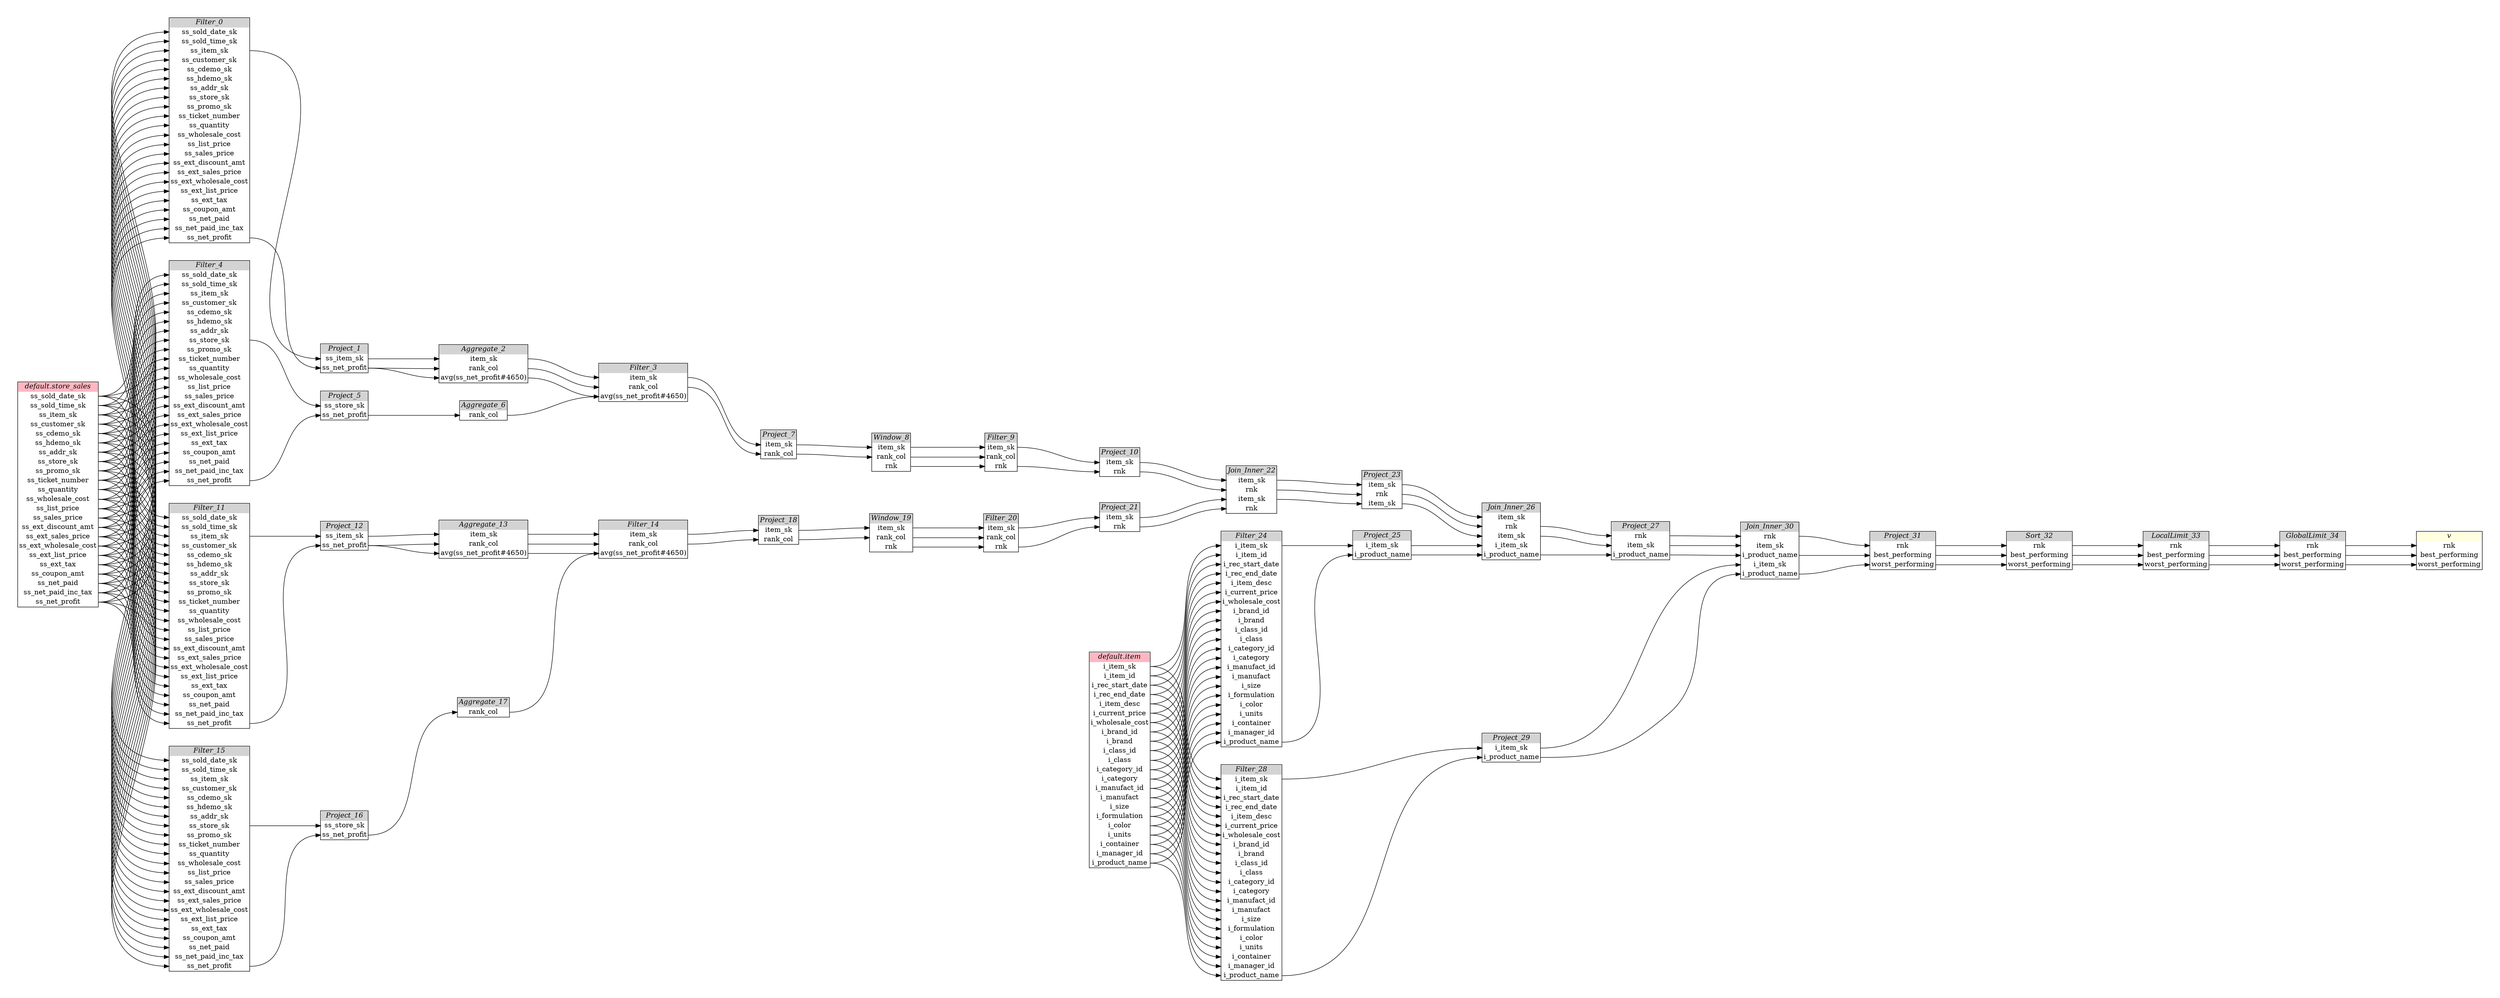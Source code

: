 // Automatically generated by TPCDSFlowTestSuite


digraph {
  graph [pad="0.5", nodesep="0.5", ranksep="2", fontname="Helvetica"];
  node [shape=plain]
  rankdir=LR;

  
"Aggregate_13" [label=<
<table border="1" cellborder="0" cellspacing="0">
  <tr><td bgcolor="lightgray" port="nodeName"><i>Aggregate_13</i></td></tr>
  <tr><td port="0">item_sk</td></tr>
<tr><td port="1">rank_col</td></tr>
<tr><td port="2">avg(ss_net_profit#4650)</td></tr>
</table>>];
     

"Aggregate_17" [label=<
<table border="1" cellborder="0" cellspacing="0">
  <tr><td bgcolor="lightgray" port="nodeName"><i>Aggregate_17</i></td></tr>
  <tr><td port="0">rank_col</td></tr>
</table>>];
     

"Aggregate_2" [label=<
<table border="1" cellborder="0" cellspacing="0">
  <tr><td bgcolor="lightgray" port="nodeName"><i>Aggregate_2</i></td></tr>
  <tr><td port="0">item_sk</td></tr>
<tr><td port="1">rank_col</td></tr>
<tr><td port="2">avg(ss_net_profit#4650)</td></tr>
</table>>];
     

"Aggregate_6" [label=<
<table border="1" cellborder="0" cellspacing="0">
  <tr><td bgcolor="lightgray" port="nodeName"><i>Aggregate_6</i></td></tr>
  <tr><td port="0">rank_col</td></tr>
</table>>];
     

"Filter_0" [label=<
<table border="1" cellborder="0" cellspacing="0">
  <tr><td bgcolor="lightgray" port="nodeName"><i>Filter_0</i></td></tr>
  <tr><td port="0">ss_sold_date_sk</td></tr>
<tr><td port="1">ss_sold_time_sk</td></tr>
<tr><td port="2">ss_item_sk</td></tr>
<tr><td port="3">ss_customer_sk</td></tr>
<tr><td port="4">ss_cdemo_sk</td></tr>
<tr><td port="5">ss_hdemo_sk</td></tr>
<tr><td port="6">ss_addr_sk</td></tr>
<tr><td port="7">ss_store_sk</td></tr>
<tr><td port="8">ss_promo_sk</td></tr>
<tr><td port="9">ss_ticket_number</td></tr>
<tr><td port="10">ss_quantity</td></tr>
<tr><td port="11">ss_wholesale_cost</td></tr>
<tr><td port="12">ss_list_price</td></tr>
<tr><td port="13">ss_sales_price</td></tr>
<tr><td port="14">ss_ext_discount_amt</td></tr>
<tr><td port="15">ss_ext_sales_price</td></tr>
<tr><td port="16">ss_ext_wholesale_cost</td></tr>
<tr><td port="17">ss_ext_list_price</td></tr>
<tr><td port="18">ss_ext_tax</td></tr>
<tr><td port="19">ss_coupon_amt</td></tr>
<tr><td port="20">ss_net_paid</td></tr>
<tr><td port="21">ss_net_paid_inc_tax</td></tr>
<tr><td port="22">ss_net_profit</td></tr>
</table>>];
     

"Filter_11" [label=<
<table border="1" cellborder="0" cellspacing="0">
  <tr><td bgcolor="lightgray" port="nodeName"><i>Filter_11</i></td></tr>
  <tr><td port="0">ss_sold_date_sk</td></tr>
<tr><td port="1">ss_sold_time_sk</td></tr>
<tr><td port="2">ss_item_sk</td></tr>
<tr><td port="3">ss_customer_sk</td></tr>
<tr><td port="4">ss_cdemo_sk</td></tr>
<tr><td port="5">ss_hdemo_sk</td></tr>
<tr><td port="6">ss_addr_sk</td></tr>
<tr><td port="7">ss_store_sk</td></tr>
<tr><td port="8">ss_promo_sk</td></tr>
<tr><td port="9">ss_ticket_number</td></tr>
<tr><td port="10">ss_quantity</td></tr>
<tr><td port="11">ss_wholesale_cost</td></tr>
<tr><td port="12">ss_list_price</td></tr>
<tr><td port="13">ss_sales_price</td></tr>
<tr><td port="14">ss_ext_discount_amt</td></tr>
<tr><td port="15">ss_ext_sales_price</td></tr>
<tr><td port="16">ss_ext_wholesale_cost</td></tr>
<tr><td port="17">ss_ext_list_price</td></tr>
<tr><td port="18">ss_ext_tax</td></tr>
<tr><td port="19">ss_coupon_amt</td></tr>
<tr><td port="20">ss_net_paid</td></tr>
<tr><td port="21">ss_net_paid_inc_tax</td></tr>
<tr><td port="22">ss_net_profit</td></tr>
</table>>];
     

"Filter_14" [label=<
<table border="1" cellborder="0" cellspacing="0">
  <tr><td bgcolor="lightgray" port="nodeName"><i>Filter_14</i></td></tr>
  <tr><td port="0">item_sk</td></tr>
<tr><td port="1">rank_col</td></tr>
<tr><td port="2">avg(ss_net_profit#4650)</td></tr>
</table>>];
     

"Filter_15" [label=<
<table border="1" cellborder="0" cellspacing="0">
  <tr><td bgcolor="lightgray" port="nodeName"><i>Filter_15</i></td></tr>
  <tr><td port="0">ss_sold_date_sk</td></tr>
<tr><td port="1">ss_sold_time_sk</td></tr>
<tr><td port="2">ss_item_sk</td></tr>
<tr><td port="3">ss_customer_sk</td></tr>
<tr><td port="4">ss_cdemo_sk</td></tr>
<tr><td port="5">ss_hdemo_sk</td></tr>
<tr><td port="6">ss_addr_sk</td></tr>
<tr><td port="7">ss_store_sk</td></tr>
<tr><td port="8">ss_promo_sk</td></tr>
<tr><td port="9">ss_ticket_number</td></tr>
<tr><td port="10">ss_quantity</td></tr>
<tr><td port="11">ss_wholesale_cost</td></tr>
<tr><td port="12">ss_list_price</td></tr>
<tr><td port="13">ss_sales_price</td></tr>
<tr><td port="14">ss_ext_discount_amt</td></tr>
<tr><td port="15">ss_ext_sales_price</td></tr>
<tr><td port="16">ss_ext_wholesale_cost</td></tr>
<tr><td port="17">ss_ext_list_price</td></tr>
<tr><td port="18">ss_ext_tax</td></tr>
<tr><td port="19">ss_coupon_amt</td></tr>
<tr><td port="20">ss_net_paid</td></tr>
<tr><td port="21">ss_net_paid_inc_tax</td></tr>
<tr><td port="22">ss_net_profit</td></tr>
</table>>];
     

"Filter_20" [label=<
<table border="1" cellborder="0" cellspacing="0">
  <tr><td bgcolor="lightgray" port="nodeName"><i>Filter_20</i></td></tr>
  <tr><td port="0">item_sk</td></tr>
<tr><td port="1">rank_col</td></tr>
<tr><td port="2">rnk</td></tr>
</table>>];
     

"Filter_24" [label=<
<table border="1" cellborder="0" cellspacing="0">
  <tr><td bgcolor="lightgray" port="nodeName"><i>Filter_24</i></td></tr>
  <tr><td port="0">i_item_sk</td></tr>
<tr><td port="1">i_item_id</td></tr>
<tr><td port="2">i_rec_start_date</td></tr>
<tr><td port="3">i_rec_end_date</td></tr>
<tr><td port="4">i_item_desc</td></tr>
<tr><td port="5">i_current_price</td></tr>
<tr><td port="6">i_wholesale_cost</td></tr>
<tr><td port="7">i_brand_id</td></tr>
<tr><td port="8">i_brand</td></tr>
<tr><td port="9">i_class_id</td></tr>
<tr><td port="10">i_class</td></tr>
<tr><td port="11">i_category_id</td></tr>
<tr><td port="12">i_category</td></tr>
<tr><td port="13">i_manufact_id</td></tr>
<tr><td port="14">i_manufact</td></tr>
<tr><td port="15">i_size</td></tr>
<tr><td port="16">i_formulation</td></tr>
<tr><td port="17">i_color</td></tr>
<tr><td port="18">i_units</td></tr>
<tr><td port="19">i_container</td></tr>
<tr><td port="20">i_manager_id</td></tr>
<tr><td port="21">i_product_name</td></tr>
</table>>];
     

"Filter_28" [label=<
<table border="1" cellborder="0" cellspacing="0">
  <tr><td bgcolor="lightgray" port="nodeName"><i>Filter_28</i></td></tr>
  <tr><td port="0">i_item_sk</td></tr>
<tr><td port="1">i_item_id</td></tr>
<tr><td port="2">i_rec_start_date</td></tr>
<tr><td port="3">i_rec_end_date</td></tr>
<tr><td port="4">i_item_desc</td></tr>
<tr><td port="5">i_current_price</td></tr>
<tr><td port="6">i_wholesale_cost</td></tr>
<tr><td port="7">i_brand_id</td></tr>
<tr><td port="8">i_brand</td></tr>
<tr><td port="9">i_class_id</td></tr>
<tr><td port="10">i_class</td></tr>
<tr><td port="11">i_category_id</td></tr>
<tr><td port="12">i_category</td></tr>
<tr><td port="13">i_manufact_id</td></tr>
<tr><td port="14">i_manufact</td></tr>
<tr><td port="15">i_size</td></tr>
<tr><td port="16">i_formulation</td></tr>
<tr><td port="17">i_color</td></tr>
<tr><td port="18">i_units</td></tr>
<tr><td port="19">i_container</td></tr>
<tr><td port="20">i_manager_id</td></tr>
<tr><td port="21">i_product_name</td></tr>
</table>>];
     

"Filter_3" [label=<
<table border="1" cellborder="0" cellspacing="0">
  <tr><td bgcolor="lightgray" port="nodeName"><i>Filter_3</i></td></tr>
  <tr><td port="0">item_sk</td></tr>
<tr><td port="1">rank_col</td></tr>
<tr><td port="2">avg(ss_net_profit#4650)</td></tr>
</table>>];
     

"Filter_4" [label=<
<table border="1" cellborder="0" cellspacing="0">
  <tr><td bgcolor="lightgray" port="nodeName"><i>Filter_4</i></td></tr>
  <tr><td port="0">ss_sold_date_sk</td></tr>
<tr><td port="1">ss_sold_time_sk</td></tr>
<tr><td port="2">ss_item_sk</td></tr>
<tr><td port="3">ss_customer_sk</td></tr>
<tr><td port="4">ss_cdemo_sk</td></tr>
<tr><td port="5">ss_hdemo_sk</td></tr>
<tr><td port="6">ss_addr_sk</td></tr>
<tr><td port="7">ss_store_sk</td></tr>
<tr><td port="8">ss_promo_sk</td></tr>
<tr><td port="9">ss_ticket_number</td></tr>
<tr><td port="10">ss_quantity</td></tr>
<tr><td port="11">ss_wholesale_cost</td></tr>
<tr><td port="12">ss_list_price</td></tr>
<tr><td port="13">ss_sales_price</td></tr>
<tr><td port="14">ss_ext_discount_amt</td></tr>
<tr><td port="15">ss_ext_sales_price</td></tr>
<tr><td port="16">ss_ext_wholesale_cost</td></tr>
<tr><td port="17">ss_ext_list_price</td></tr>
<tr><td port="18">ss_ext_tax</td></tr>
<tr><td port="19">ss_coupon_amt</td></tr>
<tr><td port="20">ss_net_paid</td></tr>
<tr><td port="21">ss_net_paid_inc_tax</td></tr>
<tr><td port="22">ss_net_profit</td></tr>
</table>>];
     

"Filter_9" [label=<
<table border="1" cellborder="0" cellspacing="0">
  <tr><td bgcolor="lightgray" port="nodeName"><i>Filter_9</i></td></tr>
  <tr><td port="0">item_sk</td></tr>
<tr><td port="1">rank_col</td></tr>
<tr><td port="2">rnk</td></tr>
</table>>];
     

"GlobalLimit_34" [label=<
<table border="1" cellborder="0" cellspacing="0">
  <tr><td bgcolor="lightgray" port="nodeName"><i>GlobalLimit_34</i></td></tr>
  <tr><td port="0">rnk</td></tr>
<tr><td port="1">best_performing</td></tr>
<tr><td port="2">worst_performing</td></tr>
</table>>];
     

"Join_Inner_22" [label=<
<table border="1" cellborder="0" cellspacing="0">
  <tr><td bgcolor="lightgray" port="nodeName"><i>Join_Inner_22</i></td></tr>
  <tr><td port="0">item_sk</td></tr>
<tr><td port="1">rnk</td></tr>
<tr><td port="2">item_sk</td></tr>
<tr><td port="3">rnk</td></tr>
</table>>];
     

"Join_Inner_26" [label=<
<table border="1" cellborder="0" cellspacing="0">
  <tr><td bgcolor="lightgray" port="nodeName"><i>Join_Inner_26</i></td></tr>
  <tr><td port="0">item_sk</td></tr>
<tr><td port="1">rnk</td></tr>
<tr><td port="2">item_sk</td></tr>
<tr><td port="3">i_item_sk</td></tr>
<tr><td port="4">i_product_name</td></tr>
</table>>];
     

"Join_Inner_30" [label=<
<table border="1" cellborder="0" cellspacing="0">
  <tr><td bgcolor="lightgray" port="nodeName"><i>Join_Inner_30</i></td></tr>
  <tr><td port="0">rnk</td></tr>
<tr><td port="1">item_sk</td></tr>
<tr><td port="2">i_product_name</td></tr>
<tr><td port="3">i_item_sk</td></tr>
<tr><td port="4">i_product_name</td></tr>
</table>>];
     

"LocalLimit_33" [label=<
<table border="1" cellborder="0" cellspacing="0">
  <tr><td bgcolor="lightgray" port="nodeName"><i>LocalLimit_33</i></td></tr>
  <tr><td port="0">rnk</td></tr>
<tr><td port="1">best_performing</td></tr>
<tr><td port="2">worst_performing</td></tr>
</table>>];
     

"Project_1" [label=<
<table border="1" cellborder="0" cellspacing="0">
  <tr><td bgcolor="lightgray" port="nodeName"><i>Project_1</i></td></tr>
  <tr><td port="0">ss_item_sk</td></tr>
<tr><td port="1">ss_net_profit</td></tr>
</table>>];
     

"Project_10" [label=<
<table border="1" cellborder="0" cellspacing="0">
  <tr><td bgcolor="lightgray" port="nodeName"><i>Project_10</i></td></tr>
  <tr><td port="0">item_sk</td></tr>
<tr><td port="1">rnk</td></tr>
</table>>];
     

"Project_12" [label=<
<table border="1" cellborder="0" cellspacing="0">
  <tr><td bgcolor="lightgray" port="nodeName"><i>Project_12</i></td></tr>
  <tr><td port="0">ss_item_sk</td></tr>
<tr><td port="1">ss_net_profit</td></tr>
</table>>];
     

"Project_16" [label=<
<table border="1" cellborder="0" cellspacing="0">
  <tr><td bgcolor="lightgray" port="nodeName"><i>Project_16</i></td></tr>
  <tr><td port="0">ss_store_sk</td></tr>
<tr><td port="1">ss_net_profit</td></tr>
</table>>];
     

"Project_18" [label=<
<table border="1" cellborder="0" cellspacing="0">
  <tr><td bgcolor="lightgray" port="nodeName"><i>Project_18</i></td></tr>
  <tr><td port="0">item_sk</td></tr>
<tr><td port="1">rank_col</td></tr>
</table>>];
     

"Project_21" [label=<
<table border="1" cellborder="0" cellspacing="0">
  <tr><td bgcolor="lightgray" port="nodeName"><i>Project_21</i></td></tr>
  <tr><td port="0">item_sk</td></tr>
<tr><td port="1">rnk</td></tr>
</table>>];
     

"Project_23" [label=<
<table border="1" cellborder="0" cellspacing="0">
  <tr><td bgcolor="lightgray" port="nodeName"><i>Project_23</i></td></tr>
  <tr><td port="0">item_sk</td></tr>
<tr><td port="1">rnk</td></tr>
<tr><td port="2">item_sk</td></tr>
</table>>];
     

"Project_25" [label=<
<table border="1" cellborder="0" cellspacing="0">
  <tr><td bgcolor="lightgray" port="nodeName"><i>Project_25</i></td></tr>
  <tr><td port="0">i_item_sk</td></tr>
<tr><td port="1">i_product_name</td></tr>
</table>>];
     

"Project_27" [label=<
<table border="1" cellborder="0" cellspacing="0">
  <tr><td bgcolor="lightgray" port="nodeName"><i>Project_27</i></td></tr>
  <tr><td port="0">rnk</td></tr>
<tr><td port="1">item_sk</td></tr>
<tr><td port="2">i_product_name</td></tr>
</table>>];
     

"Project_29" [label=<
<table border="1" cellborder="0" cellspacing="0">
  <tr><td bgcolor="lightgray" port="nodeName"><i>Project_29</i></td></tr>
  <tr><td port="0">i_item_sk</td></tr>
<tr><td port="1">i_product_name</td></tr>
</table>>];
     

"Project_31" [label=<
<table border="1" cellborder="0" cellspacing="0">
  <tr><td bgcolor="lightgray" port="nodeName"><i>Project_31</i></td></tr>
  <tr><td port="0">rnk</td></tr>
<tr><td port="1">best_performing</td></tr>
<tr><td port="2">worst_performing</td></tr>
</table>>];
     

"Project_5" [label=<
<table border="1" cellborder="0" cellspacing="0">
  <tr><td bgcolor="lightgray" port="nodeName"><i>Project_5</i></td></tr>
  <tr><td port="0">ss_store_sk</td></tr>
<tr><td port="1">ss_net_profit</td></tr>
</table>>];
     

"Project_7" [label=<
<table border="1" cellborder="0" cellspacing="0">
  <tr><td bgcolor="lightgray" port="nodeName"><i>Project_7</i></td></tr>
  <tr><td port="0">item_sk</td></tr>
<tr><td port="1">rank_col</td></tr>
</table>>];
     

"Sort_32" [label=<
<table border="1" cellborder="0" cellspacing="0">
  <tr><td bgcolor="lightgray" port="nodeName"><i>Sort_32</i></td></tr>
  <tr><td port="0">rnk</td></tr>
<tr><td port="1">best_performing</td></tr>
<tr><td port="2">worst_performing</td></tr>
</table>>];
     

"Window_19" [label=<
<table border="1" cellborder="0" cellspacing="0">
  <tr><td bgcolor="lightgray" port="nodeName"><i>Window_19</i></td></tr>
  <tr><td port="0">item_sk</td></tr>
<tr><td port="1">rank_col</td></tr>
<tr><td port="2">rnk</td></tr>
</table>>];
     

"Window_8" [label=<
<table border="1" cellborder="0" cellspacing="0">
  <tr><td bgcolor="lightgray" port="nodeName"><i>Window_8</i></td></tr>
  <tr><td port="0">item_sk</td></tr>
<tr><td port="1">rank_col</td></tr>
<tr><td port="2">rnk</td></tr>
</table>>];
     

"default.item" [label=<
<table border="1" cellborder="0" cellspacing="0">
  <tr><td bgcolor="lightpink" port="nodeName"><i>default.item</i></td></tr>
  <tr><td port="0">i_item_sk</td></tr>
<tr><td port="1">i_item_id</td></tr>
<tr><td port="2">i_rec_start_date</td></tr>
<tr><td port="3">i_rec_end_date</td></tr>
<tr><td port="4">i_item_desc</td></tr>
<tr><td port="5">i_current_price</td></tr>
<tr><td port="6">i_wholesale_cost</td></tr>
<tr><td port="7">i_brand_id</td></tr>
<tr><td port="8">i_brand</td></tr>
<tr><td port="9">i_class_id</td></tr>
<tr><td port="10">i_class</td></tr>
<tr><td port="11">i_category_id</td></tr>
<tr><td port="12">i_category</td></tr>
<tr><td port="13">i_manufact_id</td></tr>
<tr><td port="14">i_manufact</td></tr>
<tr><td port="15">i_size</td></tr>
<tr><td port="16">i_formulation</td></tr>
<tr><td port="17">i_color</td></tr>
<tr><td port="18">i_units</td></tr>
<tr><td port="19">i_container</td></tr>
<tr><td port="20">i_manager_id</td></tr>
<tr><td port="21">i_product_name</td></tr>
</table>>];
     

"default.store_sales" [label=<
<table border="1" cellborder="0" cellspacing="0">
  <tr><td bgcolor="lightpink" port="nodeName"><i>default.store_sales</i></td></tr>
  <tr><td port="0">ss_sold_date_sk</td></tr>
<tr><td port="1">ss_sold_time_sk</td></tr>
<tr><td port="2">ss_item_sk</td></tr>
<tr><td port="3">ss_customer_sk</td></tr>
<tr><td port="4">ss_cdemo_sk</td></tr>
<tr><td port="5">ss_hdemo_sk</td></tr>
<tr><td port="6">ss_addr_sk</td></tr>
<tr><td port="7">ss_store_sk</td></tr>
<tr><td port="8">ss_promo_sk</td></tr>
<tr><td port="9">ss_ticket_number</td></tr>
<tr><td port="10">ss_quantity</td></tr>
<tr><td port="11">ss_wholesale_cost</td></tr>
<tr><td port="12">ss_list_price</td></tr>
<tr><td port="13">ss_sales_price</td></tr>
<tr><td port="14">ss_ext_discount_amt</td></tr>
<tr><td port="15">ss_ext_sales_price</td></tr>
<tr><td port="16">ss_ext_wholesale_cost</td></tr>
<tr><td port="17">ss_ext_list_price</td></tr>
<tr><td port="18">ss_ext_tax</td></tr>
<tr><td port="19">ss_coupon_amt</td></tr>
<tr><td port="20">ss_net_paid</td></tr>
<tr><td port="21">ss_net_paid_inc_tax</td></tr>
<tr><td port="22">ss_net_profit</td></tr>
</table>>];
     

"v" [label=<
<table border="1" cellborder="0" cellspacing="0">
  <tr><td bgcolor="lightyellow" port="nodeName"><i>v</i></td></tr>
  <tr><td port="0">rnk</td></tr>
<tr><td port="1">best_performing</td></tr>
<tr><td port="2">worst_performing</td></tr>
</table>>];
     
  "Aggregate_13":0 -> "Filter_14":0;
"Aggregate_13":1 -> "Filter_14":1;
"Aggregate_13":2 -> "Filter_14":2;
"Aggregate_17":0 -> "Filter_14":2
"Aggregate_2":0 -> "Filter_3":0;
"Aggregate_2":1 -> "Filter_3":1;
"Aggregate_2":2 -> "Filter_3":2;
"Aggregate_6":0 -> "Filter_3":2
"Filter_0":2 -> "Project_1":0;
"Filter_0":22 -> "Project_1":1;
"Filter_11":2 -> "Project_12":0;
"Filter_11":22 -> "Project_12":1;
"Filter_14":0 -> "Project_18":0;
"Filter_14":1 -> "Project_18":1;
"Filter_15":22 -> "Project_16":1;
"Filter_15":7 -> "Project_16":0;
"Filter_20":0 -> "Project_21":0;
"Filter_20":2 -> "Project_21":1;
"Filter_24":0 -> "Project_25":0;
"Filter_24":21 -> "Project_25":1;
"Filter_28":0 -> "Project_29":0;
"Filter_28":21 -> "Project_29":1;
"Filter_3":0 -> "Project_7":0;
"Filter_3":1 -> "Project_7":1;
"Filter_4":22 -> "Project_5":1;
"Filter_4":7 -> "Project_5":0;
"Filter_9":0 -> "Project_10":0;
"Filter_9":2 -> "Project_10":1;
"GlobalLimit_34":0 -> "v":0;
"GlobalLimit_34":1 -> "v":1;
"GlobalLimit_34":2 -> "v":2;
"Join_Inner_22":0 -> "Project_23":0;
"Join_Inner_22":1 -> "Project_23":1;
"Join_Inner_22":2 -> "Project_23":2;
"Join_Inner_26":1 -> "Project_27":0;
"Join_Inner_26":2 -> "Project_27":1;
"Join_Inner_26":4 -> "Project_27":2;
"Join_Inner_30":0 -> "Project_31":0;
"Join_Inner_30":2 -> "Project_31":1;
"Join_Inner_30":4 -> "Project_31":2;
"LocalLimit_33":0 -> "GlobalLimit_34":0;
"LocalLimit_33":1 -> "GlobalLimit_34":1;
"LocalLimit_33":2 -> "GlobalLimit_34":2;
"Project_1":0 -> "Aggregate_2":0;
"Project_1":1 -> "Aggregate_2":1;
"Project_1":1 -> "Aggregate_2":2;
"Project_10":0 -> "Join_Inner_22":0;
"Project_10":1 -> "Join_Inner_22":1;
"Project_12":0 -> "Aggregate_13":0;
"Project_12":1 -> "Aggregate_13":1;
"Project_12":1 -> "Aggregate_13":2;
"Project_16":1 -> "Aggregate_17":0;
"Project_18":0 -> "Window_19":0;
"Project_18":1 -> "Window_19":1;
"Project_21":0 -> "Join_Inner_22":2;
"Project_21":1 -> "Join_Inner_22":3;
"Project_23":0 -> "Join_Inner_26":0;
"Project_23":1 -> "Join_Inner_26":1;
"Project_23":2 -> "Join_Inner_26":2;
"Project_25":0 -> "Join_Inner_26":3;
"Project_25":1 -> "Join_Inner_26":4;
"Project_27":0 -> "Join_Inner_30":0;
"Project_27":1 -> "Join_Inner_30":1;
"Project_27":2 -> "Join_Inner_30":2;
"Project_29":0 -> "Join_Inner_30":3;
"Project_29":1 -> "Join_Inner_30":4;
"Project_31":0 -> "Sort_32":0;
"Project_31":1 -> "Sort_32":1;
"Project_31":2 -> "Sort_32":2;
"Project_5":1 -> "Aggregate_6":0;
"Project_7":0 -> "Window_8":0;
"Project_7":1 -> "Window_8":1;
"Sort_32":0 -> "LocalLimit_33":0;
"Sort_32":1 -> "LocalLimit_33":1;
"Sort_32":2 -> "LocalLimit_33":2;
"Window_19":0 -> "Filter_20":0;
"Window_19":1 -> "Filter_20":1;
"Window_19":2 -> "Filter_20":2;
"Window_8":0 -> "Filter_9":0;
"Window_8":1 -> "Filter_9":1;
"Window_8":2 -> "Filter_9":2;
"default.item":0 -> "Filter_24":0;
"default.item":0 -> "Filter_28":0;
"default.item":1 -> "Filter_24":1;
"default.item":1 -> "Filter_28":1;
"default.item":10 -> "Filter_24":10;
"default.item":10 -> "Filter_28":10;
"default.item":11 -> "Filter_24":11;
"default.item":11 -> "Filter_28":11;
"default.item":12 -> "Filter_24":12;
"default.item":12 -> "Filter_28":12;
"default.item":13 -> "Filter_24":13;
"default.item":13 -> "Filter_28":13;
"default.item":14 -> "Filter_24":14;
"default.item":14 -> "Filter_28":14;
"default.item":15 -> "Filter_24":15;
"default.item":15 -> "Filter_28":15;
"default.item":16 -> "Filter_24":16;
"default.item":16 -> "Filter_28":16;
"default.item":17 -> "Filter_24":17;
"default.item":17 -> "Filter_28":17;
"default.item":18 -> "Filter_24":18;
"default.item":18 -> "Filter_28":18;
"default.item":19 -> "Filter_24":19;
"default.item":19 -> "Filter_28":19;
"default.item":2 -> "Filter_24":2;
"default.item":2 -> "Filter_28":2;
"default.item":20 -> "Filter_24":20;
"default.item":20 -> "Filter_28":20;
"default.item":21 -> "Filter_24":21;
"default.item":21 -> "Filter_28":21;
"default.item":3 -> "Filter_24":3;
"default.item":3 -> "Filter_28":3;
"default.item":4 -> "Filter_24":4;
"default.item":4 -> "Filter_28":4;
"default.item":5 -> "Filter_24":5;
"default.item":5 -> "Filter_28":5;
"default.item":6 -> "Filter_24":6;
"default.item":6 -> "Filter_28":6;
"default.item":7 -> "Filter_24":7;
"default.item":7 -> "Filter_28":7;
"default.item":8 -> "Filter_24":8;
"default.item":8 -> "Filter_28":8;
"default.item":9 -> "Filter_24":9;
"default.item":9 -> "Filter_28":9;
"default.store_sales":0 -> "Filter_0":0;
"default.store_sales":0 -> "Filter_11":0;
"default.store_sales":0 -> "Filter_15":0;
"default.store_sales":0 -> "Filter_4":0;
"default.store_sales":1 -> "Filter_0":1;
"default.store_sales":1 -> "Filter_11":1;
"default.store_sales":1 -> "Filter_15":1;
"default.store_sales":1 -> "Filter_4":1;
"default.store_sales":10 -> "Filter_0":10;
"default.store_sales":10 -> "Filter_11":10;
"default.store_sales":10 -> "Filter_15":10;
"default.store_sales":10 -> "Filter_4":10;
"default.store_sales":11 -> "Filter_0":11;
"default.store_sales":11 -> "Filter_11":11;
"default.store_sales":11 -> "Filter_15":11;
"default.store_sales":11 -> "Filter_4":11;
"default.store_sales":12 -> "Filter_0":12;
"default.store_sales":12 -> "Filter_11":12;
"default.store_sales":12 -> "Filter_15":12;
"default.store_sales":12 -> "Filter_4":12;
"default.store_sales":13 -> "Filter_0":13;
"default.store_sales":13 -> "Filter_11":13;
"default.store_sales":13 -> "Filter_15":13;
"default.store_sales":13 -> "Filter_4":13;
"default.store_sales":14 -> "Filter_0":14;
"default.store_sales":14 -> "Filter_11":14;
"default.store_sales":14 -> "Filter_15":14;
"default.store_sales":14 -> "Filter_4":14;
"default.store_sales":15 -> "Filter_0":15;
"default.store_sales":15 -> "Filter_11":15;
"default.store_sales":15 -> "Filter_15":15;
"default.store_sales":15 -> "Filter_4":15;
"default.store_sales":16 -> "Filter_0":16;
"default.store_sales":16 -> "Filter_11":16;
"default.store_sales":16 -> "Filter_15":16;
"default.store_sales":16 -> "Filter_4":16;
"default.store_sales":17 -> "Filter_0":17;
"default.store_sales":17 -> "Filter_11":17;
"default.store_sales":17 -> "Filter_15":17;
"default.store_sales":17 -> "Filter_4":17;
"default.store_sales":18 -> "Filter_0":18;
"default.store_sales":18 -> "Filter_11":18;
"default.store_sales":18 -> "Filter_15":18;
"default.store_sales":18 -> "Filter_4":18;
"default.store_sales":19 -> "Filter_0":19;
"default.store_sales":19 -> "Filter_11":19;
"default.store_sales":19 -> "Filter_15":19;
"default.store_sales":19 -> "Filter_4":19;
"default.store_sales":2 -> "Filter_0":2;
"default.store_sales":2 -> "Filter_11":2;
"default.store_sales":2 -> "Filter_15":2;
"default.store_sales":2 -> "Filter_4":2;
"default.store_sales":20 -> "Filter_0":20;
"default.store_sales":20 -> "Filter_11":20;
"default.store_sales":20 -> "Filter_15":20;
"default.store_sales":20 -> "Filter_4":20;
"default.store_sales":21 -> "Filter_0":21;
"default.store_sales":21 -> "Filter_11":21;
"default.store_sales":21 -> "Filter_15":21;
"default.store_sales":21 -> "Filter_4":21;
"default.store_sales":22 -> "Filter_0":22;
"default.store_sales":22 -> "Filter_11":22;
"default.store_sales":22 -> "Filter_15":22;
"default.store_sales":22 -> "Filter_4":22;
"default.store_sales":3 -> "Filter_0":3;
"default.store_sales":3 -> "Filter_11":3;
"default.store_sales":3 -> "Filter_15":3;
"default.store_sales":3 -> "Filter_4":3;
"default.store_sales":4 -> "Filter_0":4;
"default.store_sales":4 -> "Filter_11":4;
"default.store_sales":4 -> "Filter_15":4;
"default.store_sales":4 -> "Filter_4":4;
"default.store_sales":5 -> "Filter_0":5;
"default.store_sales":5 -> "Filter_11":5;
"default.store_sales":5 -> "Filter_15":5;
"default.store_sales":5 -> "Filter_4":5;
"default.store_sales":6 -> "Filter_0":6;
"default.store_sales":6 -> "Filter_11":6;
"default.store_sales":6 -> "Filter_15":6;
"default.store_sales":6 -> "Filter_4":6;
"default.store_sales":7 -> "Filter_0":7;
"default.store_sales":7 -> "Filter_11":7;
"default.store_sales":7 -> "Filter_15":7;
"default.store_sales":7 -> "Filter_4":7;
"default.store_sales":8 -> "Filter_0":8;
"default.store_sales":8 -> "Filter_11":8;
"default.store_sales":8 -> "Filter_15":8;
"default.store_sales":8 -> "Filter_4":8;
"default.store_sales":9 -> "Filter_0":9;
"default.store_sales":9 -> "Filter_11":9;
"default.store_sales":9 -> "Filter_15":9;
"default.store_sales":9 -> "Filter_4":9;
}
       